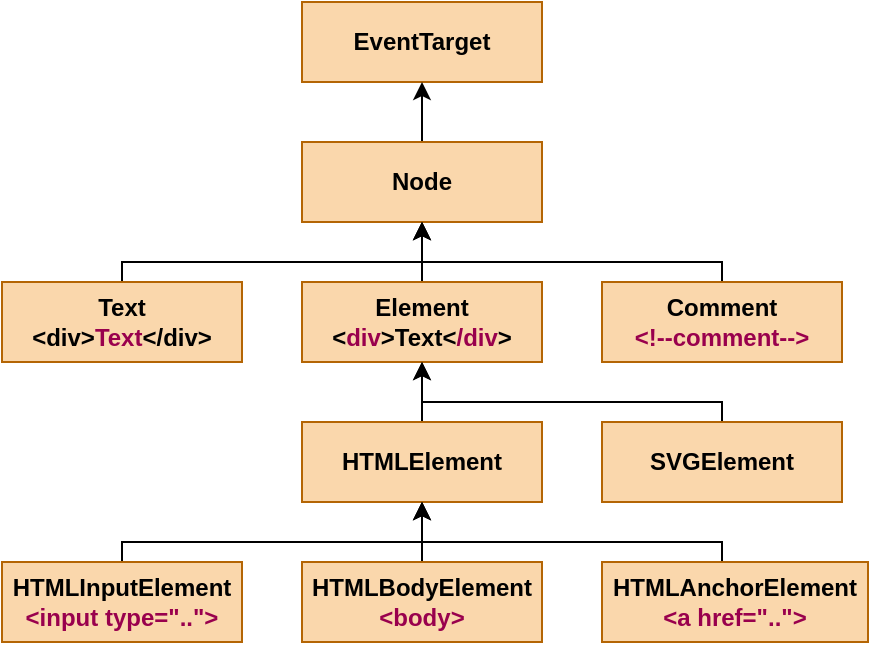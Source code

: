 <mxfile>
    <diagram id="oOY_adkhOyZbvTPU18tY" name="페이지-1">
        <mxGraphModel dx="581" dy="480" grid="0" gridSize="10" guides="1" tooltips="1" connect="1" arrows="1" fold="1" page="1" pageScale="1" pageWidth="827" pageHeight="1169" background="none" math="0" shadow="0">
            <root>
                <mxCell id="0"/>
                <mxCell id="1" parent="0"/>
                <mxCell id="2" value="&lt;font color=&quot;#000000&quot;&gt;EventTarget&lt;/font&gt;" style="rounded=0;whiteSpace=wrap;html=1;fillColor=#fad7ac;strokeColor=#b46504;fontStyle=1" vertex="1" parent="1">
                    <mxGeometry x="250" y="40" width="120" height="40" as="geometry"/>
                </mxCell>
                <mxCell id="12" value="" style="edgeStyle=orthogonalEdgeStyle;rounded=0;orthogonalLoop=1;jettySize=auto;html=1;" edge="1" parent="1" source="3" target="2">
                    <mxGeometry relative="1" as="geometry"/>
                </mxCell>
                <mxCell id="3" value="&lt;font color=&quot;#000000&quot;&gt;Node&lt;/font&gt;" style="rounded=0;whiteSpace=wrap;html=1;fillColor=#fad7ac;strokeColor=#b46504;fontStyle=1" vertex="1" parent="1">
                    <mxGeometry x="250" y="110" width="120" height="40" as="geometry"/>
                </mxCell>
                <mxCell id="13" value="" style="edgeStyle=orthogonalEdgeStyle;rounded=0;orthogonalLoop=1;jettySize=auto;html=1;" edge="1" parent="1" source="4" target="3">
                    <mxGeometry relative="1" as="geometry"/>
                </mxCell>
                <mxCell id="4" value="&lt;font color=&quot;#000000&quot;&gt;Element&lt;br&gt;&amp;lt;&lt;/font&gt;&lt;font color=&quot;#99004d&quot;&gt;div&lt;/font&gt;&lt;font color=&quot;#000000&quot;&gt;&amp;gt;Text&amp;lt;&lt;/font&gt;&lt;font color=&quot;#99004d&quot;&gt;/div&lt;/font&gt;&lt;font color=&quot;#000000&quot;&gt;&amp;gt;&lt;br&gt;&lt;/font&gt;" style="rounded=0;whiteSpace=wrap;html=1;fillColor=#fad7ac;strokeColor=#b46504;fontStyle=1" vertex="1" parent="1">
                    <mxGeometry x="250" y="180" width="120" height="40" as="geometry"/>
                </mxCell>
                <mxCell id="15" style="edgeStyle=orthogonalEdgeStyle;rounded=0;orthogonalLoop=1;jettySize=auto;html=1;exitX=0.5;exitY=0;exitDx=0;exitDy=0;" edge="1" parent="1" source="5">
                    <mxGeometry relative="1" as="geometry">
                        <mxPoint x="310" y="150" as="targetPoint"/>
                        <Array as="points">
                            <mxPoint x="460" y="170"/>
                            <mxPoint x="310" y="170"/>
                        </Array>
                    </mxGeometry>
                </mxCell>
                <mxCell id="5" value="&lt;font color=&quot;#000000&quot;&gt;Comment&lt;/font&gt;&lt;br&gt;&lt;font color=&quot;#99004d&quot;&gt;&amp;lt;!--comment--&amp;gt;&lt;/font&gt;" style="rounded=0;whiteSpace=wrap;html=1;fillColor=#fad7ac;strokeColor=#b46504;fontStyle=1" vertex="1" parent="1">
                    <mxGeometry x="400" y="180" width="120" height="40" as="geometry"/>
                </mxCell>
                <mxCell id="16" style="edgeStyle=orthogonalEdgeStyle;rounded=0;orthogonalLoop=1;jettySize=auto;html=1;entryX=0.5;entryY=1;entryDx=0;entryDy=0;" edge="1" parent="1" source="6" target="3">
                    <mxGeometry relative="1" as="geometry">
                        <Array as="points">
                            <mxPoint x="160" y="170"/>
                            <mxPoint x="310" y="170"/>
                        </Array>
                    </mxGeometry>
                </mxCell>
                <mxCell id="6" value="&lt;font color=&quot;#000000&quot;&gt;Text&lt;br&gt;&amp;lt;div&amp;gt;&lt;/font&gt;&lt;font color=&quot;#99004d&quot;&gt;Text&lt;/font&gt;&lt;font color=&quot;#000000&quot;&gt;&amp;lt;/div&amp;gt;&lt;br&gt;&lt;/font&gt;" style="rounded=0;whiteSpace=wrap;html=1;fillColor=#fad7ac;strokeColor=#b46504;fontStyle=1" vertex="1" parent="1">
                    <mxGeometry x="100" y="180" width="120" height="40" as="geometry"/>
                </mxCell>
                <mxCell id="17" value="" style="edgeStyle=orthogonalEdgeStyle;rounded=0;orthogonalLoop=1;jettySize=auto;html=1;" edge="1" parent="1" source="7" target="4">
                    <mxGeometry relative="1" as="geometry"/>
                </mxCell>
                <mxCell id="7" value="&lt;font color=&quot;#000000&quot;&gt;HTMLElement&lt;/font&gt;" style="rounded=0;whiteSpace=wrap;html=1;fillColor=#fad7ac;strokeColor=#b46504;fontStyle=1" vertex="1" parent="1">
                    <mxGeometry x="250" y="250" width="120" height="40" as="geometry"/>
                </mxCell>
                <mxCell id="18" style="edgeStyle=orthogonalEdgeStyle;rounded=0;orthogonalLoop=1;jettySize=auto;html=1;" edge="1" parent="1" source="8">
                    <mxGeometry relative="1" as="geometry">
                        <mxPoint x="310" y="220" as="targetPoint"/>
                        <Array as="points">
                            <mxPoint x="460" y="240"/>
                            <mxPoint x="310" y="240"/>
                        </Array>
                    </mxGeometry>
                </mxCell>
                <mxCell id="8" value="&lt;font color=&quot;#000000&quot;&gt;SVGElement&lt;/font&gt;" style="rounded=0;whiteSpace=wrap;html=1;fillColor=#fad7ac;strokeColor=#b46504;fontStyle=1" vertex="1" parent="1">
                    <mxGeometry x="400" y="250" width="120" height="40" as="geometry"/>
                </mxCell>
                <mxCell id="19" value="" style="edgeStyle=orthogonalEdgeStyle;rounded=0;orthogonalLoop=1;jettySize=auto;html=1;" edge="1" parent="1" source="9" target="7">
                    <mxGeometry relative="1" as="geometry"/>
                </mxCell>
                <mxCell id="9" value="&lt;font color=&quot;#000000&quot;&gt;HTMLBodyElement&lt;/font&gt;&lt;br&gt;&lt;font color=&quot;#99004d&quot;&gt;&amp;lt;body&amp;gt;&lt;/font&gt;" style="rounded=0;whiteSpace=wrap;html=1;fillColor=#fad7ac;strokeColor=#b46504;fontStyle=1" vertex="1" parent="1">
                    <mxGeometry x="250" y="320" width="120" height="40" as="geometry"/>
                </mxCell>
                <mxCell id="20" style="edgeStyle=orthogonalEdgeStyle;rounded=0;orthogonalLoop=1;jettySize=auto;html=1;entryX=0.5;entryY=1;entryDx=0;entryDy=0;" edge="1" parent="1" source="10" target="7">
                    <mxGeometry relative="1" as="geometry">
                        <Array as="points">
                            <mxPoint x="460" y="310"/>
                            <mxPoint x="310" y="310"/>
                        </Array>
                    </mxGeometry>
                </mxCell>
                <mxCell id="10" value="&lt;font color=&quot;#000000&quot;&gt;HTMLAnchorElement&lt;/font&gt;&lt;br&gt;&lt;font color=&quot;#99004d&quot;&gt;&amp;lt;a href=&quot;..&quot;&amp;gt;&lt;/font&gt;" style="rounded=0;whiteSpace=wrap;html=1;fillColor=#fad7ac;strokeColor=#b46504;fontStyle=1" vertex="1" parent="1">
                    <mxGeometry x="400" y="320" width="133" height="40" as="geometry"/>
                </mxCell>
                <mxCell id="22" style="edgeStyle=orthogonalEdgeStyle;rounded=0;orthogonalLoop=1;jettySize=auto;html=1;entryX=0.5;entryY=1;entryDx=0;entryDy=0;" edge="1" parent="1" source="11" target="7">
                    <mxGeometry relative="1" as="geometry">
                        <Array as="points">
                            <mxPoint x="160" y="310"/>
                            <mxPoint x="310" y="310"/>
                        </Array>
                    </mxGeometry>
                </mxCell>
                <mxCell id="11" value="&lt;font color=&quot;#000000&quot;&gt;HTMLInputElement&lt;/font&gt;&lt;br&gt;&lt;font color=&quot;#99004d&quot;&gt;&amp;lt;input type=&quot;..&quot;&amp;gt;&lt;/font&gt;" style="rounded=0;whiteSpace=wrap;html=1;fillColor=#fad7ac;strokeColor=#b46504;fontStyle=1" vertex="1" parent="1">
                    <mxGeometry x="100" y="320" width="120" height="40" as="geometry"/>
                </mxCell>
            </root>
        </mxGraphModel>
    </diagram>
</mxfile>